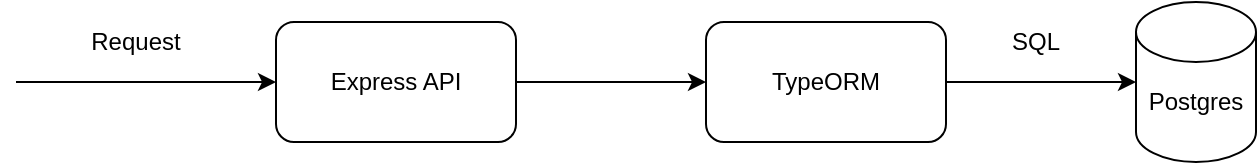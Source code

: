 <mxfile version="15.2.7" type="device" pages="4"><diagram id="c15_OVc6vjL1HvI5BrrK" name="backend-architecture"><mxGraphModel dx="905" dy="672" grid="1" gridSize="10" guides="1" tooltips="1" connect="1" arrows="1" fold="1" page="1" pageScale="1" pageWidth="850" pageHeight="1100" math="0" shadow="0"><root><mxCell id="0"/><mxCell id="1" parent="0"/><mxCell id="ZUAkQXqDXmmODgtjkrUB-5" style="edgeStyle=orthogonalEdgeStyle;rounded=0;orthogonalLoop=1;jettySize=auto;html=1;" edge="1" parent="1" source="ZUAkQXqDXmmODgtjkrUB-1" target="ZUAkQXqDXmmODgtjkrUB-4"><mxGeometry relative="1" as="geometry"/></mxCell><mxCell id="ZUAkQXqDXmmODgtjkrUB-1" value="Express API" style="rounded=1;whiteSpace=wrap;html=1;" vertex="1" parent="1"><mxGeometry x="210" y="510" width="120" height="60" as="geometry"/></mxCell><mxCell id="ZUAkQXqDXmmODgtjkrUB-2" value="" style="endArrow=classic;html=1;" edge="1" parent="1" target="ZUAkQXqDXmmODgtjkrUB-1"><mxGeometry width="50" height="50" relative="1" as="geometry"><mxPoint x="80" y="540" as="sourcePoint"/><mxPoint x="420" y="510" as="targetPoint"/></mxGeometry></mxCell><mxCell id="ZUAkQXqDXmmODgtjkrUB-3" value="Request" style="text;html=1;strokeColor=none;fillColor=none;align=center;verticalAlign=middle;whiteSpace=wrap;rounded=0;" vertex="1" parent="1"><mxGeometry x="110" y="510" width="60" height="20" as="geometry"/></mxCell><mxCell id="ZUAkQXqDXmmODgtjkrUB-7" style="edgeStyle=orthogonalEdgeStyle;rounded=0;orthogonalLoop=1;jettySize=auto;html=1;" edge="1" parent="1" source="ZUAkQXqDXmmODgtjkrUB-4" target="ZUAkQXqDXmmODgtjkrUB-6"><mxGeometry relative="1" as="geometry"/></mxCell><mxCell id="ZUAkQXqDXmmODgtjkrUB-4" value="TypeORM" style="rounded=1;whiteSpace=wrap;html=1;" vertex="1" parent="1"><mxGeometry x="425" y="510" width="120" height="60" as="geometry"/></mxCell><mxCell id="ZUAkQXqDXmmODgtjkrUB-8" value="SQL" style="text;html=1;strokeColor=none;fillColor=none;align=center;verticalAlign=middle;whiteSpace=wrap;rounded=0;" vertex="1" parent="1"><mxGeometry x="560" y="510" width="60" height="20" as="geometry"/></mxCell><mxCell id="ZUAkQXqDXmmODgtjkrUB-10" value="" style="group" vertex="1" connectable="0" parent="1"><mxGeometry x="640" y="500" width="60" height="80" as="geometry"/></mxCell><mxCell id="ZUAkQXqDXmmODgtjkrUB-6" value="" style="shape=cylinder3;whiteSpace=wrap;html=1;boundedLbl=1;backgroundOutline=1;size=15;" vertex="1" parent="ZUAkQXqDXmmODgtjkrUB-10"><mxGeometry width="60" height="80" as="geometry"/></mxCell><mxCell id="ZUAkQXqDXmmODgtjkrUB-9" value="Postgres" style="text;html=1;strokeColor=none;fillColor=none;align=center;verticalAlign=middle;whiteSpace=wrap;rounded=0;" vertex="1" parent="ZUAkQXqDXmmODgtjkrUB-10"><mxGeometry y="40" width="60" height="20" as="geometry"/></mxCell></root></mxGraphModel></diagram><diagram id="I2ffuW7rHHDNKqPElDEu" name="user-use-case"><mxGraphModel dx="1086" dy="806" grid="1" gridSize="10" guides="1" tooltips="1" connect="1" arrows="1" fold="1" page="1" pageScale="1" pageWidth="850" pageHeight="1100" math="0" shadow="0"><root><mxCell id="wglMqGcaTQ3CBLVvKDz2-0"/><mxCell id="wglMqGcaTQ3CBLVvKDz2-1" parent="wglMqGcaTQ3CBLVvKDz2-0"/><mxCell id="wglMqGcaTQ3CBLVvKDz2-2" value="" style="rounded=1;whiteSpace=wrap;html=1;" parent="wglMqGcaTQ3CBLVvKDz2-1" vertex="1"><mxGeometry x="410" y="60" width="330" height="180" as="geometry"/></mxCell><mxCell id="wglMqGcaTQ3CBLVvKDz2-14" style="edgeStyle=orthogonalEdgeStyle;rounded=0;orthogonalLoop=1;jettySize=auto;html=1;entryX=0;entryY=0.5;entryDx=0;entryDy=0;" parent="wglMqGcaTQ3CBLVvKDz2-1" source="wglMqGcaTQ3CBLVvKDz2-3" target="wglMqGcaTQ3CBLVvKDz2-2" edge="1"><mxGeometry relative="1" as="geometry"/></mxCell><mxCell id="wglMqGcaTQ3CBLVvKDz2-3" value="User" style="shape=umlActor;verticalLabelPosition=bottom;verticalAlign=top;html=1;outlineConnect=0;" parent="wglMqGcaTQ3CBLVvKDz2-1" vertex="1"><mxGeometry x="170" y="120" width="30" height="60" as="geometry"/></mxCell><mxCell id="wglMqGcaTQ3CBLVvKDz2-15" style="edgeStyle=orthogonalEdgeStyle;rounded=0;orthogonalLoop=1;jettySize=auto;html=1;" parent="wglMqGcaTQ3CBLVvKDz2-1" source="wglMqGcaTQ3CBLVvKDz2-4" target="wglMqGcaTQ3CBLVvKDz2-9" edge="1"><mxGeometry relative="1" as="geometry"/></mxCell><mxCell id="wglMqGcaTQ3CBLVvKDz2-4" value="Curator" style="shape=umlActor;verticalLabelPosition=bottom;verticalAlign=top;html=1;outlineConnect=0;" parent="wglMqGcaTQ3CBLVvKDz2-1" vertex="1"><mxGeometry x="170" y="365" width="30" height="60" as="geometry"/></mxCell><mxCell id="wglMqGcaTQ3CBLVvKDz2-5" value="View a curation using direct link" style="rounded=0;whiteSpace=wrap;html=1;" parent="wglMqGcaTQ3CBLVvKDz2-1" vertex="1"><mxGeometry x="440" y="80" width="120" height="60" as="geometry"/></mxCell><mxCell id="wglMqGcaTQ3CBLVvKDz2-6" value="Like blocks inside a curation" style="rounded=0;whiteSpace=wrap;html=1;" parent="wglMqGcaTQ3CBLVvKDz2-1" vertex="1"><mxGeometry x="580" y="150" width="120" height="60" as="geometry"/></mxCell><mxCell id="wglMqGcaTQ3CBLVvKDz2-7" value="Like a curation" style="rounded=0;whiteSpace=wrap;html=1;" parent="wglMqGcaTQ3CBLVvKDz2-1" vertex="1"><mxGeometry x="580" y="80" width="120" height="60" as="geometry"/></mxCell><mxCell id="wglMqGcaTQ3CBLVvKDz2-8" value="Easily share curation" style="rounded=0;whiteSpace=wrap;html=1;" parent="wglMqGcaTQ3CBLVvKDz2-1" vertex="1"><mxGeometry x="440" y="150" width="120" height="60" as="geometry"/></mxCell><mxCell id="wglMqGcaTQ3CBLVvKDz2-9" value="" style="rounded=1;whiteSpace=wrap;html=1;" parent="wglMqGcaTQ3CBLVvKDz2-1" vertex="1"><mxGeometry x="410" y="270" width="330" height="250" as="geometry"/></mxCell><mxCell id="wglMqGcaTQ3CBLVvKDz2-10" value="Create curation" style="rounded=0;whiteSpace=wrap;html=1;" parent="wglMqGcaTQ3CBLVvKDz2-1" vertex="1"><mxGeometry x="440" y="290" width="120" height="60" as="geometry"/></mxCell><mxCell id="wglMqGcaTQ3CBLVvKDz2-11" value="Re-arrange blocks in curation" style="rounded=0;whiteSpace=wrap;html=1;" parent="wglMqGcaTQ3CBLVvKDz2-1" vertex="1"><mxGeometry x="580" y="290" width="120" height="60" as="geometry"/></mxCell><mxCell id="wglMqGcaTQ3CBLVvKDz2-12" value="Edit blocks in their curation" style="rounded=0;whiteSpace=wrap;html=1;" parent="wglMqGcaTQ3CBLVvKDz2-1" vertex="1"><mxGeometry x="440" y="360" width="120" height="60" as="geometry"/></mxCell><mxCell id="wglMqGcaTQ3CBLVvKDz2-13" value="Remove blocks in curation" style="rounded=0;whiteSpace=wrap;html=1;" parent="wglMqGcaTQ3CBLVvKDz2-1" vertex="1"><mxGeometry x="580" y="360" width="120" height="60" as="geometry"/></mxCell><mxCell id="wglMqGcaTQ3CBLVvKDz2-16" value="Keep curation as public or private" style="rounded=0;whiteSpace=wrap;html=1;" parent="wglMqGcaTQ3CBLVvKDz2-1" vertex="1"><mxGeometry x="440" y="430" width="120" height="60" as="geometry"/></mxCell><mxCell id="wglMqGcaTQ3CBLVvKDz2-17" value="Keep curation as public or private" style="rounded=0;whiteSpace=wrap;html=1;" parent="wglMqGcaTQ3CBLVvKDz2-1" vertex="1"><mxGeometry x="580" y="430" width="120" height="60" as="geometry"/></mxCell></root></mxGraphModel></diagram><diagram id="Sziwa2YYByR9yXEBmh0O" name="data-storage"><mxGraphModel dx="1278" dy="948" grid="1" gridSize="10" guides="1" tooltips="1" connect="1" arrows="1" fold="1" page="1" pageScale="1" pageWidth="850" pageHeight="1100" math="0" shadow="0"><root><mxCell id="rzIoo0-l4l5oV8G2uZyc-0"/><mxCell id="rzIoo0-l4l5oV8G2uZyc-1" parent="rzIoo0-l4l5oV8G2uZyc-0"/><mxCell id="5pDbH9Kej9ipflA_hc-C-1" value="UserLogin" style="shape=table;startSize=30;container=1;collapsible=1;childLayout=tableLayout;fixedRows=1;rowLines=0;fontStyle=1;align=center;resizeLast=1;" vertex="1" parent="rzIoo0-l4l5oV8G2uZyc-1"><mxGeometry x="80" y="460" width="180" height="190" as="geometry"/></mxCell><mxCell id="5pDbH9Kej9ipflA_hc-C-2" value="" style="shape=partialRectangle;collapsible=0;dropTarget=0;pointerEvents=0;fillColor=none;top=0;left=0;bottom=1;right=0;points=[[0,0.5],[1,0.5]];portConstraint=eastwest;" vertex="1" parent="5pDbH9Kej9ipflA_hc-C-1"><mxGeometry y="30" width="180" height="30" as="geometry"/></mxCell><mxCell id="5pDbH9Kej9ipflA_hc-C-3" value="PK" style="shape=partialRectangle;connectable=0;fillColor=none;top=0;left=0;bottom=0;right=0;fontStyle=1;overflow=hidden;" vertex="1" parent="5pDbH9Kej9ipflA_hc-C-2"><mxGeometry width="30" height="30" as="geometry"/></mxCell><mxCell id="5pDbH9Kej9ipflA_hc-C-4" value="id" style="shape=partialRectangle;connectable=0;fillColor=none;top=0;left=0;bottom=0;right=0;align=left;spacingLeft=6;fontStyle=5;overflow=hidden;" vertex="1" parent="5pDbH9Kej9ipflA_hc-C-2"><mxGeometry x="30" width="150" height="30" as="geometry"/></mxCell><mxCell id="5pDbH9Kej9ipflA_hc-C-77" value="" style="shape=partialRectangle;collapsible=0;dropTarget=0;pointerEvents=0;fillColor=none;top=0;left=0;bottom=0;right=0;points=[[0,0.5],[1,0.5]];portConstraint=eastwest;" vertex="1" parent="5pDbH9Kej9ipflA_hc-C-1"><mxGeometry y="60" width="180" height="30" as="geometry"/></mxCell><mxCell id="5pDbH9Kej9ipflA_hc-C-78" value="FK" style="shape=partialRectangle;connectable=0;fillColor=none;top=0;left=0;bottom=0;right=0;editable=1;overflow=hidden;" vertex="1" parent="5pDbH9Kej9ipflA_hc-C-77"><mxGeometry width="30" height="30" as="geometry"/></mxCell><mxCell id="5pDbH9Kej9ipflA_hc-C-79" value="user_profile" style="shape=partialRectangle;connectable=0;fillColor=none;top=0;left=0;bottom=0;right=0;align=left;spacingLeft=6;overflow=hidden;" vertex="1" parent="5pDbH9Kej9ipflA_hc-C-77"><mxGeometry x="30" width="150" height="30" as="geometry"/></mxCell><mxCell id="5pDbH9Kej9ipflA_hc-C-5" value="" style="shape=partialRectangle;collapsible=0;dropTarget=0;pointerEvents=0;fillColor=none;top=0;left=0;bottom=0;right=0;points=[[0,0.5],[1,0.5]];portConstraint=eastwest;" vertex="1" parent="5pDbH9Kej9ipflA_hc-C-1"><mxGeometry y="90" width="180" height="30" as="geometry"/></mxCell><mxCell id="5pDbH9Kej9ipflA_hc-C-6" value="" style="shape=partialRectangle;connectable=0;fillColor=none;top=0;left=0;bottom=0;right=0;editable=1;overflow=hidden;" vertex="1" parent="5pDbH9Kej9ipflA_hc-C-5"><mxGeometry width="30" height="30" as="geometry"/></mxCell><mxCell id="5pDbH9Kej9ipflA_hc-C-7" value="username " style="shape=partialRectangle;connectable=0;fillColor=none;top=0;left=0;bottom=0;right=0;align=left;spacingLeft=6;overflow=hidden;" vertex="1" parent="5pDbH9Kej9ipflA_hc-C-5"><mxGeometry x="30" width="150" height="30" as="geometry"/></mxCell><mxCell id="5pDbH9Kej9ipflA_hc-C-8" value="" style="shape=partialRectangle;collapsible=0;dropTarget=0;pointerEvents=0;fillColor=none;top=0;left=0;bottom=0;right=0;points=[[0,0.5],[1,0.5]];portConstraint=eastwest;" vertex="1" parent="5pDbH9Kej9ipflA_hc-C-1"><mxGeometry y="120" width="180" height="30" as="geometry"/></mxCell><mxCell id="5pDbH9Kej9ipflA_hc-C-9" value="" style="shape=partialRectangle;connectable=0;fillColor=none;top=0;left=0;bottom=0;right=0;editable=1;overflow=hidden;" vertex="1" parent="5pDbH9Kej9ipflA_hc-C-8"><mxGeometry width="30" height="30" as="geometry"/></mxCell><mxCell id="5pDbH9Kej9ipflA_hc-C-10" value="email" style="shape=partialRectangle;connectable=0;fillColor=none;top=0;left=0;bottom=0;right=0;align=left;spacingLeft=6;overflow=hidden;" vertex="1" parent="5pDbH9Kej9ipflA_hc-C-8"><mxGeometry x="30" width="150" height="30" as="geometry"/></mxCell><mxCell id="5pDbH9Kej9ipflA_hc-C-11" value="" style="shape=partialRectangle;collapsible=0;dropTarget=0;pointerEvents=0;fillColor=none;top=0;left=0;bottom=0;right=0;points=[[0,0.5],[1,0.5]];portConstraint=eastwest;" vertex="1" parent="5pDbH9Kej9ipflA_hc-C-1"><mxGeometry y="150" width="180" height="30" as="geometry"/></mxCell><mxCell id="5pDbH9Kej9ipflA_hc-C-12" value="" style="shape=partialRectangle;connectable=0;fillColor=none;top=0;left=0;bottom=0;right=0;editable=1;overflow=hidden;" vertex="1" parent="5pDbH9Kej9ipflA_hc-C-11"><mxGeometry width="30" height="30" as="geometry"/></mxCell><mxCell id="5pDbH9Kej9ipflA_hc-C-13" value="password" style="shape=partialRectangle;connectable=0;fillColor=none;top=0;left=0;bottom=0;right=0;align=left;spacingLeft=6;overflow=hidden;" vertex="1" parent="5pDbH9Kej9ipflA_hc-C-11"><mxGeometry x="30" width="150" height="30" as="geometry"/></mxCell><mxCell id="5pDbH9Kej9ipflA_hc-C-14" value="UserProfile" style="shape=table;startSize=30;container=1;collapsible=1;childLayout=tableLayout;fixedRows=1;rowLines=0;fontStyle=1;align=center;resizeLast=1;" vertex="1" parent="rzIoo0-l4l5oV8G2uZyc-1"><mxGeometry x="360" y="455" width="180" height="190" as="geometry"/></mxCell><mxCell id="5pDbH9Kej9ipflA_hc-C-15" value="" style="shape=partialRectangle;collapsible=0;dropTarget=0;pointerEvents=0;fillColor=none;top=0;left=0;bottom=1;right=0;points=[[0,0.5],[1,0.5]];portConstraint=eastwest;" vertex="1" parent="5pDbH9Kej9ipflA_hc-C-14"><mxGeometry y="30" width="180" height="30" as="geometry"/></mxCell><mxCell id="5pDbH9Kej9ipflA_hc-C-16" value="PK" style="shape=partialRectangle;connectable=0;fillColor=none;top=0;left=0;bottom=0;right=0;fontStyle=1;overflow=hidden;" vertex="1" parent="5pDbH9Kej9ipflA_hc-C-15"><mxGeometry width="30" height="30" as="geometry"/></mxCell><mxCell id="5pDbH9Kej9ipflA_hc-C-17" value="id" style="shape=partialRectangle;connectable=0;fillColor=none;top=0;left=0;bottom=0;right=0;align=left;spacingLeft=6;fontStyle=5;overflow=hidden;" vertex="1" parent="5pDbH9Kej9ipflA_hc-C-15"><mxGeometry x="30" width="150" height="30" as="geometry"/></mxCell><mxCell id="5pDbH9Kej9ipflA_hc-C-21" value="" style="shape=partialRectangle;collapsible=0;dropTarget=0;pointerEvents=0;fillColor=none;top=0;left=0;bottom=0;right=0;points=[[0,0.5],[1,0.5]];portConstraint=eastwest;" vertex="1" parent="5pDbH9Kej9ipflA_hc-C-14"><mxGeometry y="60" width="180" height="30" as="geometry"/></mxCell><mxCell id="5pDbH9Kej9ipflA_hc-C-22" value="" style="shape=partialRectangle;connectable=0;fillColor=none;top=0;left=0;bottom=0;right=0;editable=1;overflow=hidden;" vertex="1" parent="5pDbH9Kej9ipflA_hc-C-21"><mxGeometry width="30" height="30" as="geometry"/></mxCell><mxCell id="5pDbH9Kej9ipflA_hc-C-23" value="username" style="shape=partialRectangle;connectable=0;fillColor=none;top=0;left=0;bottom=0;right=0;align=left;spacingLeft=6;overflow=hidden;" vertex="1" parent="5pDbH9Kej9ipflA_hc-C-21"><mxGeometry x="30" width="150" height="30" as="geometry"/></mxCell><mxCell id="5pDbH9Kej9ipflA_hc-C-24" value="" style="shape=partialRectangle;collapsible=0;dropTarget=0;pointerEvents=0;fillColor=none;top=0;left=0;bottom=0;right=0;points=[[0,0.5],[1,0.5]];portConstraint=eastwest;" vertex="1" parent="5pDbH9Kej9ipflA_hc-C-14"><mxGeometry y="90" width="180" height="30" as="geometry"/></mxCell><mxCell id="5pDbH9Kej9ipflA_hc-C-25" value="" style="shape=partialRectangle;connectable=0;fillColor=none;top=0;left=0;bottom=0;right=0;editable=1;overflow=hidden;" vertex="1" parent="5pDbH9Kej9ipflA_hc-C-24"><mxGeometry width="30" height="30" as="geometry"/></mxCell><mxCell id="5pDbH9Kej9ipflA_hc-C-26" value="bio" style="shape=partialRectangle;connectable=0;fillColor=none;top=0;left=0;bottom=0;right=0;align=left;spacingLeft=6;overflow=hidden;" vertex="1" parent="5pDbH9Kej9ipflA_hc-C-24"><mxGeometry x="30" width="150" height="30" as="geometry"/></mxCell><mxCell id="5pDbH9Kej9ipflA_hc-C-27" value="" style="shape=partialRectangle;collapsible=0;dropTarget=0;pointerEvents=0;fillColor=none;top=0;left=0;bottom=0;right=0;points=[[0,0.5],[1,0.5]];portConstraint=eastwest;" vertex="1" parent="5pDbH9Kej9ipflA_hc-C-14"><mxGeometry y="120" width="180" height="30" as="geometry"/></mxCell><mxCell id="5pDbH9Kej9ipflA_hc-C-28" value="" style="shape=partialRectangle;connectable=0;fillColor=none;top=0;left=0;bottom=0;right=0;editable=1;overflow=hidden;" vertex="1" parent="5pDbH9Kej9ipflA_hc-C-27"><mxGeometry width="30" height="30" as="geometry"/></mxCell><mxCell id="5pDbH9Kej9ipflA_hc-C-29" value="imageurl" style="shape=partialRectangle;connectable=0;fillColor=none;top=0;left=0;bottom=0;right=0;align=left;spacingLeft=6;overflow=hidden;" vertex="1" parent="5pDbH9Kej9ipflA_hc-C-27"><mxGeometry x="30" width="150" height="30" as="geometry"/></mxCell><mxCell id="5pDbH9Kej9ipflA_hc-C-30" value="" style="shape=partialRectangle;collapsible=0;dropTarget=0;pointerEvents=0;fillColor=none;top=0;left=0;bottom=0;right=0;points=[[0,0.5],[1,0.5]];portConstraint=eastwest;" vertex="1" parent="5pDbH9Kej9ipflA_hc-C-14"><mxGeometry y="150" width="180" height="30" as="geometry"/></mxCell><mxCell id="5pDbH9Kej9ipflA_hc-C-31" value="" style="shape=partialRectangle;connectable=0;fillColor=none;top=0;left=0;bottom=0;right=0;editable=1;overflow=hidden;" vertex="1" parent="5pDbH9Kej9ipflA_hc-C-30"><mxGeometry width="30" height="30" as="geometry"/></mxCell><mxCell id="5pDbH9Kej9ipflA_hc-C-32" value="created_at" style="shape=partialRectangle;connectable=0;fillColor=none;top=0;left=0;bottom=0;right=0;align=left;spacingLeft=6;overflow=hidden;" vertex="1" parent="5pDbH9Kej9ipflA_hc-C-30"><mxGeometry x="30" width="150" height="30" as="geometry"/></mxCell><mxCell id="5pDbH9Kej9ipflA_hc-C-33" value="Curation" style="shape=table;startSize=30;container=1;collapsible=1;childLayout=tableLayout;fixedRows=1;rowLines=0;fontStyle=1;align=center;resizeLast=1;" vertex="1" parent="rzIoo0-l4l5oV8G2uZyc-1"><mxGeometry x="660" y="445" width="180" height="250" as="geometry"/></mxCell><mxCell id="5pDbH9Kej9ipflA_hc-C-34" value="" style="shape=partialRectangle;collapsible=0;dropTarget=0;pointerEvents=0;fillColor=none;top=0;left=0;bottom=1;right=0;points=[[0,0.5],[1,0.5]];portConstraint=eastwest;" vertex="1" parent="5pDbH9Kej9ipflA_hc-C-33"><mxGeometry y="30" width="180" height="30" as="geometry"/></mxCell><mxCell id="5pDbH9Kej9ipflA_hc-C-35" value="PK" style="shape=partialRectangle;connectable=0;fillColor=none;top=0;left=0;bottom=0;right=0;fontStyle=1;overflow=hidden;" vertex="1" parent="5pDbH9Kej9ipflA_hc-C-34"><mxGeometry width="30" height="30" as="geometry"/></mxCell><mxCell id="5pDbH9Kej9ipflA_hc-C-36" value="id" style="shape=partialRectangle;connectable=0;fillColor=none;top=0;left=0;bottom=0;right=0;align=left;spacingLeft=6;fontStyle=5;overflow=hidden;" vertex="1" parent="5pDbH9Kej9ipflA_hc-C-34"><mxGeometry x="30" width="150" height="30" as="geometry"/></mxCell><mxCell id="5pDbH9Kej9ipflA_hc-C-52" value="" style="shape=partialRectangle;collapsible=0;dropTarget=0;pointerEvents=0;fillColor=none;top=0;left=0;bottom=0;right=0;points=[[0,0.5],[1,0.5]];portConstraint=eastwest;" vertex="1" parent="5pDbH9Kej9ipflA_hc-C-33"><mxGeometry y="60" width="180" height="30" as="geometry"/></mxCell><mxCell id="5pDbH9Kej9ipflA_hc-C-53" value="FK" style="shape=partialRectangle;connectable=0;fillColor=none;top=0;left=0;bottom=0;right=0;editable=1;overflow=hidden;" vertex="1" parent="5pDbH9Kej9ipflA_hc-C-52"><mxGeometry width="30" height="30" as="geometry"/></mxCell><mxCell id="5pDbH9Kej9ipflA_hc-C-54" value="created_by" style="shape=partialRectangle;connectable=0;fillColor=none;top=0;left=0;bottom=0;right=0;align=left;spacingLeft=6;overflow=hidden;" vertex="1" parent="5pDbH9Kej9ipflA_hc-C-52"><mxGeometry x="30" width="150" height="30" as="geometry"/></mxCell><mxCell id="5pDbH9Kej9ipflA_hc-C-37" value="" style="shape=partialRectangle;collapsible=0;dropTarget=0;pointerEvents=0;fillColor=none;top=0;left=0;bottom=0;right=0;points=[[0,0.5],[1,0.5]];portConstraint=eastwest;" vertex="1" parent="5pDbH9Kej9ipflA_hc-C-33"><mxGeometry y="90" width="180" height="30" as="geometry"/></mxCell><mxCell id="5pDbH9Kej9ipflA_hc-C-38" value="" style="shape=partialRectangle;connectable=0;fillColor=none;top=0;left=0;bottom=0;right=0;editable=1;overflow=hidden;" vertex="1" parent="5pDbH9Kej9ipflA_hc-C-37"><mxGeometry width="30" height="30" as="geometry"/></mxCell><mxCell id="5pDbH9Kej9ipflA_hc-C-39" value="title" style="shape=partialRectangle;connectable=0;fillColor=none;top=0;left=0;bottom=0;right=0;align=left;spacingLeft=6;overflow=hidden;" vertex="1" parent="5pDbH9Kej9ipflA_hc-C-37"><mxGeometry x="30" width="150" height="30" as="geometry"/></mxCell><mxCell id="5pDbH9Kej9ipflA_hc-C-40" value="" style="shape=partialRectangle;collapsible=0;dropTarget=0;pointerEvents=0;fillColor=none;top=0;left=0;bottom=0;right=0;points=[[0,0.5],[1,0.5]];portConstraint=eastwest;" vertex="1" parent="5pDbH9Kej9ipflA_hc-C-33"><mxGeometry y="120" width="180" height="30" as="geometry"/></mxCell><mxCell id="5pDbH9Kej9ipflA_hc-C-41" value="" style="shape=partialRectangle;connectable=0;fillColor=none;top=0;left=0;bottom=0;right=0;editable=1;overflow=hidden;" vertex="1" parent="5pDbH9Kej9ipflA_hc-C-40"><mxGeometry width="30" height="30" as="geometry"/></mxCell><mxCell id="5pDbH9Kej9ipflA_hc-C-42" value="description" style="shape=partialRectangle;connectable=0;fillColor=none;top=0;left=0;bottom=0;right=0;align=left;spacingLeft=6;overflow=hidden;" vertex="1" parent="5pDbH9Kej9ipflA_hc-C-40"><mxGeometry x="30" width="150" height="30" as="geometry"/></mxCell><mxCell id="5pDbH9Kej9ipflA_hc-C-43" value="" style="shape=partialRectangle;collapsible=0;dropTarget=0;pointerEvents=0;fillColor=none;top=0;left=0;bottom=0;right=0;points=[[0,0.5],[1,0.5]];portConstraint=eastwest;" vertex="1" parent="5pDbH9Kej9ipflA_hc-C-33"><mxGeometry y="150" width="180" height="30" as="geometry"/></mxCell><mxCell id="5pDbH9Kej9ipflA_hc-C-44" value="" style="shape=partialRectangle;connectable=0;fillColor=none;top=0;left=0;bottom=0;right=0;editable=1;overflow=hidden;" vertex="1" parent="5pDbH9Kej9ipflA_hc-C-43"><mxGeometry width="30" height="30" as="geometry"/></mxCell><mxCell id="5pDbH9Kej9ipflA_hc-C-45" value="created_at" style="shape=partialRectangle;connectable=0;fillColor=none;top=0;left=0;bottom=0;right=0;align=left;spacingLeft=6;overflow=hidden;" vertex="1" parent="5pDbH9Kej9ipflA_hc-C-43"><mxGeometry x="30" width="150" height="30" as="geometry"/></mxCell><mxCell id="5pDbH9Kej9ipflA_hc-C-46" value="" style="shape=partialRectangle;collapsible=0;dropTarget=0;pointerEvents=0;fillColor=none;top=0;left=0;bottom=0;right=0;points=[[0,0.5],[1,0.5]];portConstraint=eastwest;" vertex="1" parent="5pDbH9Kej9ipflA_hc-C-33"><mxGeometry y="180" width="180" height="30" as="geometry"/></mxCell><mxCell id="5pDbH9Kej9ipflA_hc-C-47" value="" style="shape=partialRectangle;connectable=0;fillColor=none;top=0;left=0;bottom=0;right=0;editable=1;overflow=hidden;" vertex="1" parent="5pDbH9Kej9ipflA_hc-C-46"><mxGeometry width="30" height="30" as="geometry"/></mxCell><mxCell id="5pDbH9Kej9ipflA_hc-C-48" value="updated_at" style="shape=partialRectangle;connectable=0;fillColor=none;top=0;left=0;bottom=0;right=0;align=left;spacingLeft=6;overflow=hidden;" vertex="1" parent="5pDbH9Kej9ipflA_hc-C-46"><mxGeometry x="30" width="150" height="30" as="geometry"/></mxCell><mxCell id="5pDbH9Kej9ipflA_hc-C-49" value="" style="shape=partialRectangle;collapsible=0;dropTarget=0;pointerEvents=0;fillColor=none;top=0;left=0;bottom=0;right=0;points=[[0,0.5],[1,0.5]];portConstraint=eastwest;" vertex="1" parent="5pDbH9Kej9ipflA_hc-C-33"><mxGeometry y="210" width="180" height="30" as="geometry"/></mxCell><mxCell id="5pDbH9Kej9ipflA_hc-C-50" value="" style="shape=partialRectangle;connectable=0;fillColor=none;top=0;left=0;bottom=0;right=0;editable=1;overflow=hidden;" vertex="1" parent="5pDbH9Kej9ipflA_hc-C-49"><mxGeometry width="30" height="30" as="geometry"/></mxCell><mxCell id="5pDbH9Kej9ipflA_hc-C-51" value="upvotes" style="shape=partialRectangle;connectable=0;fillColor=none;top=0;left=0;bottom=0;right=0;align=left;spacingLeft=6;overflow=hidden;" vertex="1" parent="5pDbH9Kej9ipflA_hc-C-49"><mxGeometry x="30" width="150" height="30" as="geometry"/></mxCell><mxCell id="5pDbH9Kej9ipflA_hc-C-55" value="Block" style="shape=table;startSize=30;container=1;collapsible=1;childLayout=tableLayout;fixedRows=1;rowLines=0;fontStyle=1;align=center;resizeLast=1;" vertex="1" parent="rzIoo0-l4l5oV8G2uZyc-1"><mxGeometry x="970" y="405" width="180" height="250" as="geometry"/></mxCell><mxCell id="5pDbH9Kej9ipflA_hc-C-56" value="" style="shape=partialRectangle;collapsible=0;dropTarget=0;pointerEvents=0;fillColor=none;top=0;left=0;bottom=1;right=0;points=[[0,0.5],[1,0.5]];portConstraint=eastwest;" vertex="1" parent="5pDbH9Kej9ipflA_hc-C-55"><mxGeometry y="30" width="180" height="30" as="geometry"/></mxCell><mxCell id="5pDbH9Kej9ipflA_hc-C-57" value="PK" style="shape=partialRectangle;connectable=0;fillColor=none;top=0;left=0;bottom=0;right=0;fontStyle=1;overflow=hidden;" vertex="1" parent="5pDbH9Kej9ipflA_hc-C-56"><mxGeometry width="30" height="30" as="geometry"/></mxCell><mxCell id="5pDbH9Kej9ipflA_hc-C-58" value="id" style="shape=partialRectangle;connectable=0;fillColor=none;top=0;left=0;bottom=0;right=0;align=left;spacingLeft=6;fontStyle=5;overflow=hidden;" vertex="1" parent="5pDbH9Kej9ipflA_hc-C-56"><mxGeometry x="30" width="150" height="30" as="geometry"/></mxCell><mxCell id="5pDbH9Kej9ipflA_hc-C-74" value="" style="shape=partialRectangle;collapsible=0;dropTarget=0;pointerEvents=0;fillColor=none;top=0;left=0;bottom=0;right=0;points=[[0,0.5],[1,0.5]];portConstraint=eastwest;" vertex="1" parent="5pDbH9Kej9ipflA_hc-C-55"><mxGeometry y="60" width="180" height="30" as="geometry"/></mxCell><mxCell id="5pDbH9Kej9ipflA_hc-C-75" value="FK" style="shape=partialRectangle;connectable=0;fillColor=none;top=0;left=0;bottom=0;right=0;editable=1;overflow=hidden;" vertex="1" parent="5pDbH9Kej9ipflA_hc-C-74"><mxGeometry width="30" height="30" as="geometry"/></mxCell><mxCell id="5pDbH9Kej9ipflA_hc-C-76" value="curation" style="shape=partialRectangle;connectable=0;fillColor=none;top=0;left=0;bottom=0;right=0;align=left;spacingLeft=6;overflow=hidden;" vertex="1" parent="5pDbH9Kej9ipflA_hc-C-74"><mxGeometry x="30" width="150" height="30" as="geometry"/></mxCell><mxCell id="5pDbH9Kej9ipflA_hc-C-59" value="" style="shape=partialRectangle;collapsible=0;dropTarget=0;pointerEvents=0;fillColor=none;top=0;left=0;bottom=0;right=0;points=[[0,0.5],[1,0.5]];portConstraint=eastwest;" vertex="1" parent="5pDbH9Kej9ipflA_hc-C-55"><mxGeometry y="90" width="180" height="30" as="geometry"/></mxCell><mxCell id="5pDbH9Kej9ipflA_hc-C-60" value="" style="shape=partialRectangle;connectable=0;fillColor=none;top=0;left=0;bottom=0;right=0;editable=1;overflow=hidden;" vertex="1" parent="5pDbH9Kej9ipflA_hc-C-59"><mxGeometry width="30" height="30" as="geometry"/></mxCell><mxCell id="5pDbH9Kej9ipflA_hc-C-61" value="title" style="shape=partialRectangle;connectable=0;fillColor=none;top=0;left=0;bottom=0;right=0;align=left;spacingLeft=6;overflow=hidden;" vertex="1" parent="5pDbH9Kej9ipflA_hc-C-59"><mxGeometry x="30" width="150" height="30" as="geometry"/></mxCell><mxCell id="5pDbH9Kej9ipflA_hc-C-62" value="" style="shape=partialRectangle;collapsible=0;dropTarget=0;pointerEvents=0;fillColor=none;top=0;left=0;bottom=0;right=0;points=[[0,0.5],[1,0.5]];portConstraint=eastwest;" vertex="1" parent="5pDbH9Kej9ipflA_hc-C-55"><mxGeometry y="120" width="180" height="30" as="geometry"/></mxCell><mxCell id="5pDbH9Kej9ipflA_hc-C-63" value="" style="shape=partialRectangle;connectable=0;fillColor=none;top=0;left=0;bottom=0;right=0;editable=1;overflow=hidden;" vertex="1" parent="5pDbH9Kej9ipflA_hc-C-62"><mxGeometry width="30" height="30" as="geometry"/></mxCell><mxCell id="5pDbH9Kej9ipflA_hc-C-64" value="url" style="shape=partialRectangle;connectable=0;fillColor=none;top=0;left=0;bottom=0;right=0;align=left;spacingLeft=6;overflow=hidden;" vertex="1" parent="5pDbH9Kej9ipflA_hc-C-62"><mxGeometry x="30" width="150" height="30" as="geometry"/></mxCell><mxCell id="5pDbH9Kej9ipflA_hc-C-65" value="" style="shape=partialRectangle;collapsible=0;dropTarget=0;pointerEvents=0;fillColor=none;top=0;left=0;bottom=0;right=0;points=[[0,0.5],[1,0.5]];portConstraint=eastwest;" vertex="1" parent="5pDbH9Kej9ipflA_hc-C-55"><mxGeometry y="150" width="180" height="30" as="geometry"/></mxCell><mxCell id="5pDbH9Kej9ipflA_hc-C-66" value="" style="shape=partialRectangle;connectable=0;fillColor=none;top=0;left=0;bottom=0;right=0;editable=1;overflow=hidden;" vertex="1" parent="5pDbH9Kej9ipflA_hc-C-65"><mxGeometry width="30" height="30" as="geometry"/></mxCell><mxCell id="5pDbH9Kej9ipflA_hc-C-67" value="text" style="shape=partialRectangle;connectable=0;fillColor=none;top=0;left=0;bottom=0;right=0;align=left;spacingLeft=6;overflow=hidden;" vertex="1" parent="5pDbH9Kej9ipflA_hc-C-65"><mxGeometry x="30" width="150" height="30" as="geometry"/></mxCell><mxCell id="5pDbH9Kej9ipflA_hc-C-68" value="" style="shape=partialRectangle;collapsible=0;dropTarget=0;pointerEvents=0;fillColor=none;top=0;left=0;bottom=0;right=0;points=[[0,0.5],[1,0.5]];portConstraint=eastwest;" vertex="1" parent="5pDbH9Kej9ipflA_hc-C-55"><mxGeometry y="180" width="180" height="30" as="geometry"/></mxCell><mxCell id="5pDbH9Kej9ipflA_hc-C-69" value="" style="shape=partialRectangle;connectable=0;fillColor=none;top=0;left=0;bottom=0;right=0;editable=1;overflow=hidden;" vertex="1" parent="5pDbH9Kej9ipflA_hc-C-68"><mxGeometry width="30" height="30" as="geometry"/></mxCell><mxCell id="5pDbH9Kej9ipflA_hc-C-70" value="created_at" style="shape=partialRectangle;connectable=0;fillColor=none;top=0;left=0;bottom=0;right=0;align=left;spacingLeft=6;overflow=hidden;" vertex="1" parent="5pDbH9Kej9ipflA_hc-C-68"><mxGeometry x="30" width="150" height="30" as="geometry"/></mxCell><mxCell id="5pDbH9Kej9ipflA_hc-C-71" value="" style="shape=partialRectangle;collapsible=0;dropTarget=0;pointerEvents=0;fillColor=none;top=0;left=0;bottom=0;right=0;points=[[0,0.5],[1,0.5]];portConstraint=eastwest;" vertex="1" parent="5pDbH9Kej9ipflA_hc-C-55"><mxGeometry y="210" width="180" height="30" as="geometry"/></mxCell><mxCell id="5pDbH9Kej9ipflA_hc-C-72" value="" style="shape=partialRectangle;connectable=0;fillColor=none;top=0;left=0;bottom=0;right=0;editable=1;overflow=hidden;" vertex="1" parent="5pDbH9Kej9ipflA_hc-C-71"><mxGeometry width="30" height="30" as="geometry"/></mxCell><mxCell id="5pDbH9Kej9ipflA_hc-C-73" value="upvotes" style="shape=partialRectangle;connectable=0;fillColor=none;top=0;left=0;bottom=0;right=0;align=left;spacingLeft=6;overflow=hidden;" vertex="1" parent="5pDbH9Kej9ipflA_hc-C-71"><mxGeometry x="30" width="150" height="30" as="geometry"/></mxCell><mxCell id="5pDbH9Kej9ipflA_hc-C-81" value="" style="edgeStyle=entityRelationEdgeStyle;fontSize=12;html=1;endArrow=ERmany;" edge="1" parent="rzIoo0-l4l5oV8G2uZyc-1" source="5pDbH9Kej9ipflA_hc-C-14" target="5pDbH9Kej9ipflA_hc-C-33"><mxGeometry width="100" height="100" relative="1" as="geometry"><mxPoint x="770" y="285" as="sourcePoint"/><mxPoint x="870" y="185" as="targetPoint"/></mxGeometry></mxCell><mxCell id="5pDbH9Kej9ipflA_hc-C-85" value="" style="edgeStyle=entityRelationEdgeStyle;fontSize=12;html=1;endArrow=ERmandOne;startArrow=ERmandOne;" edge="1" parent="rzIoo0-l4l5oV8G2uZyc-1" source="5pDbH9Kej9ipflA_hc-C-1" target="5pDbH9Kej9ipflA_hc-C-14"><mxGeometry width="100" height="100" relative="1" as="geometry"><mxPoint x="270" y="470" as="sourcePoint"/><mxPoint x="620" y="570" as="targetPoint"/></mxGeometry></mxCell><mxCell id="5pDbH9Kej9ipflA_hc-C-86" value="" style="edgeStyle=entityRelationEdgeStyle;fontSize=12;html=1;endArrow=ERmany;" edge="1" parent="rzIoo0-l4l5oV8G2uZyc-1" source="5pDbH9Kej9ipflA_hc-C-33" target="5pDbH9Kej9ipflA_hc-C-55"><mxGeometry width="100" height="100" relative="1" as="geometry"><mxPoint x="670" y="630" as="sourcePoint"/><mxPoint x="770" y="530" as="targetPoint"/></mxGeometry></mxCell></root></mxGraphModel></diagram><diagram id="HE4eC2F4_ZqyauIcQYND" name="page-flow"><mxGraphModel dx="1671" dy="1240" grid="1" gridSize="10" guides="1" tooltips="1" connect="1" arrows="1" fold="1" page="1" pageScale="1" pageWidth="827" pageHeight="1169" math="0" shadow="0"><root><mxCell id="LKPeVeOFgxM4iS3xo6v4-0"/><mxCell id="LKPeVeOFgxM4iS3xo6v4-1" parent="LKPeVeOFgxM4iS3xo6v4-0"/><mxCell id="LKPeVeOFgxM4iS3xo6v4-5" style="edgeStyle=orthogonalEdgeStyle;rounded=0;orthogonalLoop=1;jettySize=auto;html=1;" edge="1" parent="LKPeVeOFgxM4iS3xo6v4-1" source="LKPeVeOFgxM4iS3xo6v4-2" target="LKPeVeOFgxM4iS3xo6v4-4"><mxGeometry relative="1" as="geometry"/></mxCell><mxCell id="LKPeVeOFgxM4iS3xo6v4-2" value="Login / Signup" style="rounded=0;whiteSpace=wrap;html=1;" vertex="1" parent="LKPeVeOFgxM4iS3xo6v4-1"><mxGeometry x="280" y="220" width="120" height="60" as="geometry"/></mxCell><mxCell id="LKPeVeOFgxM4iS3xo6v4-9" style="edgeStyle=orthogonalEdgeStyle;rounded=0;orthogonalLoop=1;jettySize=auto;html=1;" edge="1" parent="LKPeVeOFgxM4iS3xo6v4-1" source="LKPeVeOFgxM4iS3xo6v4-4" target="LKPeVeOFgxM4iS3xo6v4-8"><mxGeometry relative="1" as="geometry"/></mxCell><mxCell id="LKPeVeOFgxM4iS3xo6v4-11" style="edgeStyle=orthogonalEdgeStyle;rounded=0;orthogonalLoop=1;jettySize=auto;html=1;" edge="1" parent="LKPeVeOFgxM4iS3xo6v4-1" source="LKPeVeOFgxM4iS3xo6v4-4" target="LKPeVeOFgxM4iS3xo6v4-10"><mxGeometry relative="1" as="geometry"/></mxCell><mxCell id="LKPeVeOFgxM4iS3xo6v4-4" value="Curator Homepage" style="rounded=0;whiteSpace=wrap;html=1;" vertex="1" parent="LKPeVeOFgxM4iS3xo6v4-1"><mxGeometry x="280" y="330" width="120" height="60" as="geometry"/></mxCell><mxCell id="LKPeVeOFgxM4iS3xo6v4-7" style="edgeStyle=orthogonalEdgeStyle;rounded=0;orthogonalLoop=1;jettySize=auto;html=1;entryX=0;entryY=0.5;entryDx=0;entryDy=0;" edge="1" parent="LKPeVeOFgxM4iS3xo6v4-1" source="LKPeVeOFgxM4iS3xo6v4-6" target="LKPeVeOFgxM4iS3xo6v4-2"><mxGeometry relative="1" as="geometry"/></mxCell><mxCell id="LKPeVeOFgxM4iS3xo6v4-6" value="Curator" style="shape=umlActor;verticalLabelPosition=bottom;verticalAlign=top;html=1;outlineConnect=0;" vertex="1" parent="LKPeVeOFgxM4iS3xo6v4-1"><mxGeometry x="90" y="220" width="30" height="60" as="geometry"/></mxCell><mxCell id="LKPeVeOFgxM4iS3xo6v4-8" value="Create new curation" style="rounded=0;whiteSpace=wrap;html=1;" vertex="1" parent="LKPeVeOFgxM4iS3xo6v4-1"><mxGeometry x="500" y="330" width="120" height="60" as="geometry"/></mxCell><mxCell id="LKPeVeOFgxM4iS3xo6v4-10" value="Edit curations" style="rounded=0;whiteSpace=wrap;html=1;" vertex="1" parent="LKPeVeOFgxM4iS3xo6v4-1"><mxGeometry x="280" y="440" width="120" height="60" as="geometry"/></mxCell><mxCell id="LKPeVeOFgxM4iS3xo6v4-18" style="edgeStyle=orthogonalEdgeStyle;rounded=0;orthogonalLoop=1;jettySize=auto;html=1;entryX=0;entryY=0.5;entryDx=0;entryDy=0;" edge="1" parent="LKPeVeOFgxM4iS3xo6v4-1" source="LKPeVeOFgxM4iS3xo6v4-12" target="LKPeVeOFgxM4iS3xo6v4-17"><mxGeometry relative="1" as="geometry"/></mxCell><mxCell id="LKPeVeOFgxM4iS3xo6v4-12" value="User" style="shape=umlActor;verticalLabelPosition=bottom;verticalAlign=top;html=1;outlineConnect=0;" vertex="1" parent="LKPeVeOFgxM4iS3xo6v4-1"><mxGeometry x="90" y="555" width="30" height="60" as="geometry"/></mxCell><mxCell id="LKPeVeOFgxM4iS3xo6v4-21" style="edgeStyle=orthogonalEdgeStyle;rounded=0;orthogonalLoop=1;jettySize=auto;html=1;" edge="1" parent="LKPeVeOFgxM4iS3xo6v4-1" source="LKPeVeOFgxM4iS3xo6v4-17" target="LKPeVeOFgxM4iS3xo6v4-20"><mxGeometry relative="1" as="geometry"/></mxCell><mxCell id="LKPeVeOFgxM4iS3xo6v4-17" value="View curations directly" style="rounded=0;whiteSpace=wrap;html=1;" vertex="1" parent="LKPeVeOFgxM4iS3xo6v4-1"><mxGeometry x="280" y="555" width="120" height="60" as="geometry"/></mxCell><mxCell id="LKPeVeOFgxM4iS3xo6v4-23" style="edgeStyle=orthogonalEdgeStyle;rounded=0;orthogonalLoop=1;jettySize=auto;html=1;" edge="1" parent="LKPeVeOFgxM4iS3xo6v4-1" source="LKPeVeOFgxM4iS3xo6v4-20" target="LKPeVeOFgxM4iS3xo6v4-22"><mxGeometry relative="1" as="geometry"/></mxCell><mxCell id="LKPeVeOFgxM4iS3xo6v4-20" value="Login/Signup" style="rounded=0;whiteSpace=wrap;html=1;" vertex="1" parent="LKPeVeOFgxM4iS3xo6v4-1"><mxGeometry x="440" y="555" width="120" height="60" as="geometry"/></mxCell><mxCell id="LKPeVeOFgxM4iS3xo6v4-22" value="Like Curations" style="rounded=0;whiteSpace=wrap;html=1;" vertex="1" parent="LKPeVeOFgxM4iS3xo6v4-1"><mxGeometry x="610" y="555" width="120" height="60" as="geometry"/></mxCell></root></mxGraphModel></diagram></mxfile>